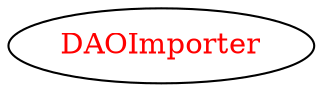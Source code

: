 digraph dependencyGraph {
 concentrate=true;
 ranksep="2.0";
 rankdir="LR"; 
 splines="ortho";
"DAOImporter" [fontcolor="red"];
}